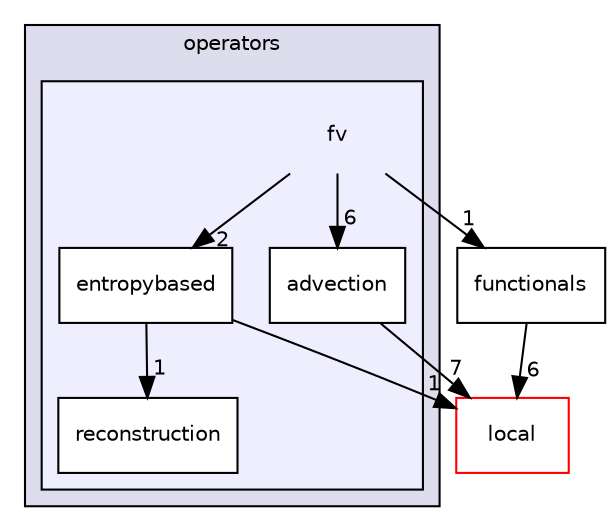 digraph "fv" {
  compound=true
  node [ fontsize="10", fontname="Helvetica"];
  edge [ labelfontsize="10", labelfontname="Helvetica"];
  subgraph clusterdir_8eae17099f455a1cfbd2c25e13098b8a {
    graph [ bgcolor="#ddddee", pencolor="black", label="operators" fontname="Helvetica", fontsize="10", URL="dir_8eae17099f455a1cfbd2c25e13098b8a.html"]
  subgraph clusterdir_8fbd9d79de26bd0c08e4e5fb2ef2e7c5 {
    graph [ bgcolor="#eeeeff", pencolor="black", label="" URL="dir_8fbd9d79de26bd0c08e4e5fb2ef2e7c5.html"];
    dir_8fbd9d79de26bd0c08e4e5fb2ef2e7c5 [shape=plaintext label="fv"];
    dir_d5d3ee194d5a859a27bb68c48f7e0d58 [shape=box label="advection" color="black" fillcolor="white" style="filled" URL="dir_d5d3ee194d5a859a27bb68c48f7e0d58.html"];
    dir_15077edfff1a5d7c3d5acc85193caa88 [shape=box label="entropybased" color="black" fillcolor="white" style="filled" URL="dir_15077edfff1a5d7c3d5acc85193caa88.html"];
    dir_34cd0b04b1a25e429446ad96f28d6cc1 [shape=box label="reconstruction" color="black" fillcolor="white" style="filled" URL="dir_34cd0b04b1a25e429446ad96f28d6cc1.html"];
  }
  }
  dir_e5964b6fd5a6d82d96e1215fe4a1a66d [shape=box label="local" fillcolor="white" style="filled" color="red" URL="dir_e5964b6fd5a6d82d96e1215fe4a1a66d.html"];
  dir_a1591cda0d63e65779075ba0a12732f6 [shape=box label="functionals" URL="dir_a1591cda0d63e65779075ba0a12732f6.html"];
  dir_8fbd9d79de26bd0c08e4e5fb2ef2e7c5->dir_15077edfff1a5d7c3d5acc85193caa88 [headlabel="2", labeldistance=1.5 headhref="dir_000006_000033.html"];
  dir_8fbd9d79de26bd0c08e4e5fb2ef2e7c5->dir_d5d3ee194d5a859a27bb68c48f7e0d58 [headlabel="6", labeldistance=1.5 headhref="dir_000006_000010.html"];
  dir_8fbd9d79de26bd0c08e4e5fb2ef2e7c5->dir_a1591cda0d63e65779075ba0a12732f6 [headlabel="1", labeldistance=1.5 headhref="dir_000006_000008.html"];
  dir_15077edfff1a5d7c3d5acc85193caa88->dir_e5964b6fd5a6d82d96e1215fe4a1a66d [headlabel="1", labeldistance=1.5 headhref="dir_000033_000007.html"];
  dir_15077edfff1a5d7c3d5acc85193caa88->dir_34cd0b04b1a25e429446ad96f28d6cc1 [headlabel="1", labeldistance=1.5 headhref="dir_000033_000030.html"];
  dir_d5d3ee194d5a859a27bb68c48f7e0d58->dir_e5964b6fd5a6d82d96e1215fe4a1a66d [headlabel="7", labeldistance=1.5 headhref="dir_000010_000007.html"];
  dir_a1591cda0d63e65779075ba0a12732f6->dir_e5964b6fd5a6d82d96e1215fe4a1a66d [headlabel="6", labeldistance=1.5 headhref="dir_000008_000007.html"];
}
